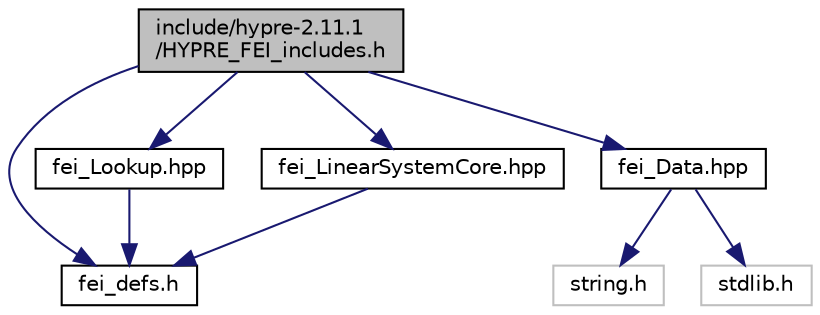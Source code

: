 digraph "include/hypre-2.11.1/HYPRE_FEI_includes.h"
{
 // LATEX_PDF_SIZE
  edge [fontname="Helvetica",fontsize="10",labelfontname="Helvetica",labelfontsize="10"];
  node [fontname="Helvetica",fontsize="10",shape=record];
  Node1 [label="include/hypre-2.11.1\l/HYPRE_FEI_includes.h",height=0.2,width=0.4,color="black", fillcolor="grey75", style="filled", fontcolor="black",tooltip=" "];
  Node1 -> Node2 [color="midnightblue",fontsize="10",style="solid",fontname="Helvetica"];
  Node2 [label="fei_defs.h",height=0.2,width=0.4,color="black", fillcolor="white", style="filled",URL="$fei__defs_8h.html",tooltip=" "];
  Node1 -> Node3 [color="midnightblue",fontsize="10",style="solid",fontname="Helvetica"];
  Node3 [label="fei_Data.hpp",height=0.2,width=0.4,color="black", fillcolor="white", style="filled",URL="$fei___data_8hpp.html",tooltip=" "];
  Node3 -> Node4 [color="midnightblue",fontsize="10",style="solid",fontname="Helvetica"];
  Node4 [label="string.h",height=0.2,width=0.4,color="grey75", fillcolor="white", style="filled",tooltip=" "];
  Node3 -> Node5 [color="midnightblue",fontsize="10",style="solid",fontname="Helvetica"];
  Node5 [label="stdlib.h",height=0.2,width=0.4,color="grey75", fillcolor="white", style="filled",tooltip=" "];
  Node1 -> Node6 [color="midnightblue",fontsize="10",style="solid",fontname="Helvetica"];
  Node6 [label="fei_Lookup.hpp",height=0.2,width=0.4,color="black", fillcolor="white", style="filled",URL="$fei___lookup_8hpp.html",tooltip=" "];
  Node6 -> Node2 [color="midnightblue",fontsize="10",style="solid",fontname="Helvetica"];
  Node1 -> Node7 [color="midnightblue",fontsize="10",style="solid",fontname="Helvetica"];
  Node7 [label="fei_LinearSystemCore.hpp",height=0.2,width=0.4,color="black", fillcolor="white", style="filled",URL="$fei___linear_system_core_8hpp.html",tooltip=" "];
  Node7 -> Node2 [color="midnightblue",fontsize="10",style="solid",fontname="Helvetica"];
}

